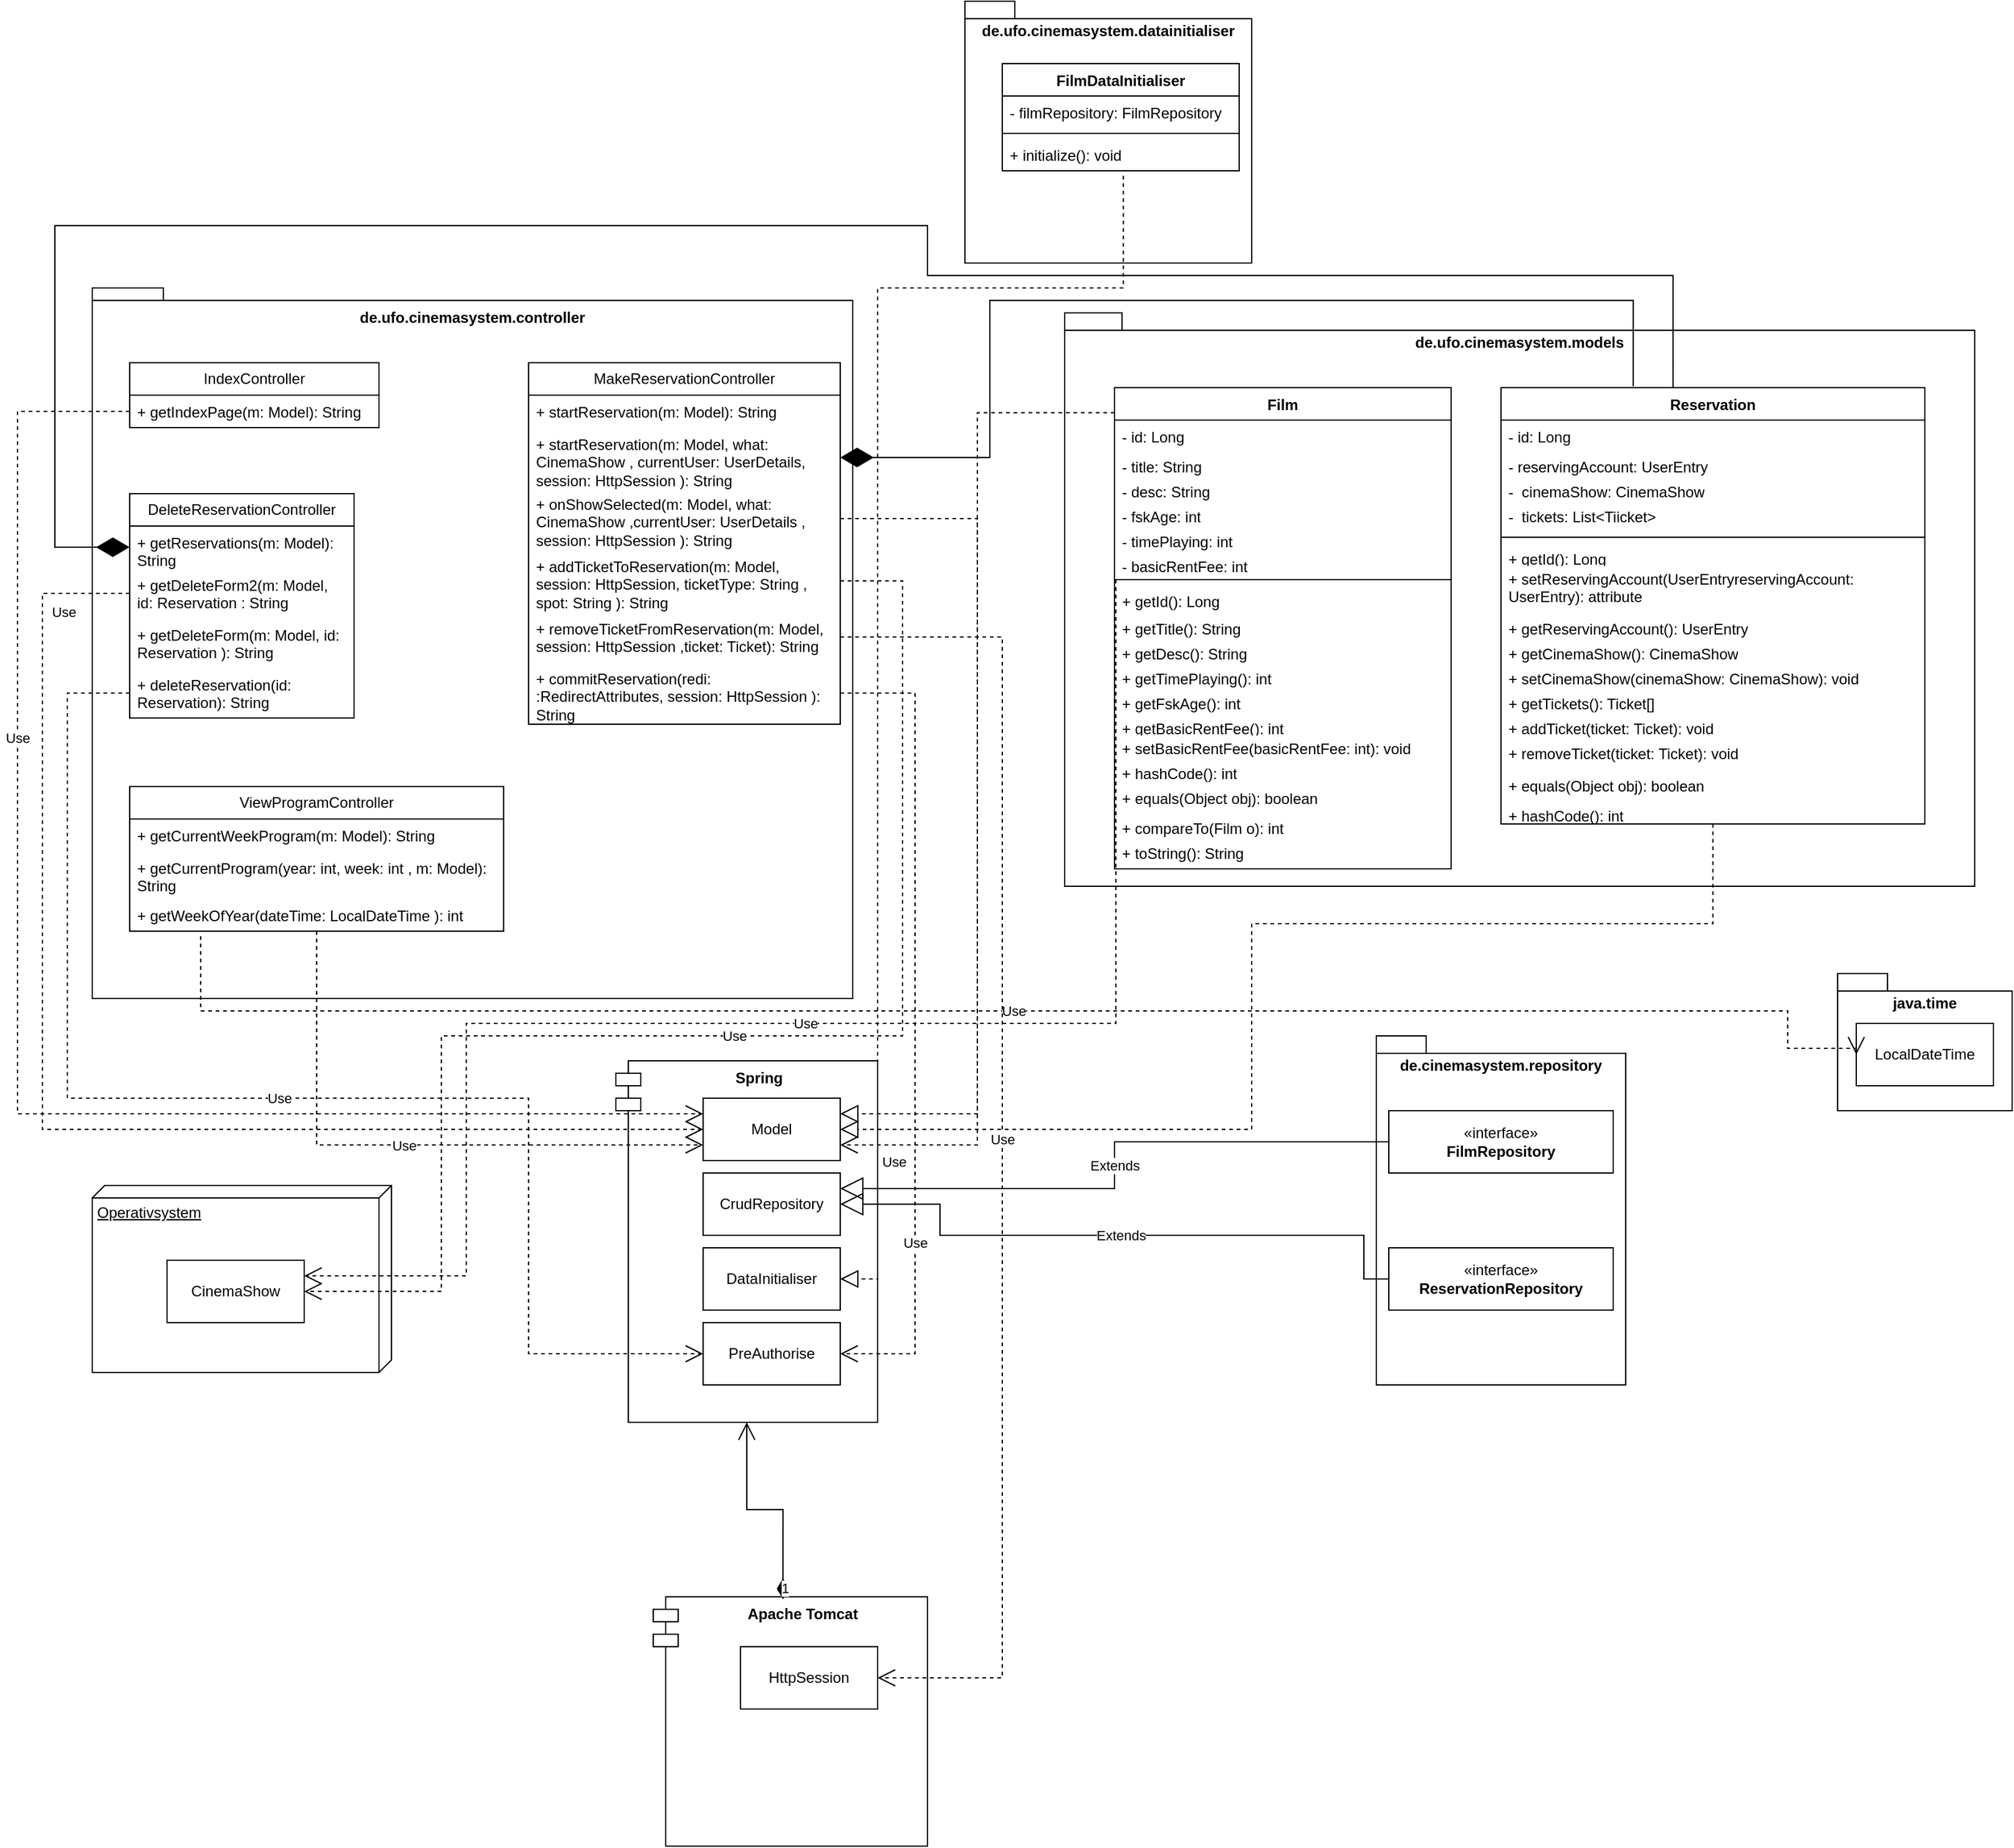 <mxfile version="24.4.0" type="device">
  <diagram name="Seite-1" id="IhkTXIfo_-wFS_k-5sz8">
    <mxGraphModel dx="1434" dy="754" grid="1" gridSize="10" guides="1" tooltips="1" connect="1" arrows="1" fold="1" page="1" pageScale="1" pageWidth="2336" pageHeight="1654" math="0" shadow="0">
      <root>
        <mxCell id="0" />
        <mxCell id="1" parent="0" />
        <mxCell id="A-yizS8SJ-F48T2tSaqv-97" value="Spring" style="shape=module;align=left;spacingLeft=20;align=center;verticalAlign=top;whiteSpace=wrap;html=1;fontStyle=1" vertex="1" parent="1">
          <mxGeometry x="510" y="870" width="210" height="290" as="geometry" />
        </mxCell>
        <mxCell id="A-yizS8SJ-F48T2tSaqv-1" value="de.ufo.cinemasystem.controller" style="shape=folder;fontStyle=1;spacingTop=10;tabWidth=50;tabHeight=10;tabPosition=left;html=1;whiteSpace=wrap;verticalAlign=top;" vertex="1" parent="1">
          <mxGeometry x="90" y="250" width="610" height="570" as="geometry" />
        </mxCell>
        <mxCell id="A-yizS8SJ-F48T2tSaqv-2" value="de.cinemasystem.repository" style="shape=folder;fontStyle=1;spacingTop=10;tabWidth=40;tabHeight=14;tabPosition=left;html=1;whiteSpace=wrap;labelPosition=center;verticalLabelPosition=middle;align=center;verticalAlign=top;" vertex="1" parent="1">
          <mxGeometry x="1120" y="850" width="200" height="280" as="geometry" />
        </mxCell>
        <mxCell id="A-yizS8SJ-F48T2tSaqv-4" value="de.ufo.cinemasystem.datainitialiser" style="shape=folder;fontStyle=1;spacingTop=10;tabWidth=40;tabHeight=14;tabPosition=left;html=1;whiteSpace=wrap;verticalAlign=top;" vertex="1" parent="1">
          <mxGeometry x="790" y="20" width="230" height="210" as="geometry" />
        </mxCell>
        <mxCell id="A-yizS8SJ-F48T2tSaqv-5" value="de.ufo.cinemasystem.models" style="shape=folder;fontStyle=1;spacingTop=10;tabWidth=40;tabHeight=14;tabPosition=left;html=1;whiteSpace=wrap;verticalAlign=top;" vertex="1" parent="1">
          <mxGeometry x="870" y="270" width="730" height="460" as="geometry" />
        </mxCell>
        <mxCell id="A-yizS8SJ-F48T2tSaqv-6" value="&lt;div&gt;«interface»&lt;b&gt;&lt;br&gt;&lt;/b&gt;&lt;/div&gt;&lt;div&gt;&lt;b&gt;FilmRepository&lt;/b&gt;&lt;/div&gt;" style="html=1;whiteSpace=wrap;" vertex="1" parent="1">
          <mxGeometry x="1130" y="910" width="180" height="50" as="geometry" />
        </mxCell>
        <mxCell id="A-yizS8SJ-F48T2tSaqv-7" value="«interface»&lt;br&gt;&lt;b&gt;ReservationRepository&lt;/b&gt;" style="html=1;whiteSpace=wrap;" vertex="1" parent="1">
          <mxGeometry x="1130" y="1020" width="180" height="50" as="geometry" />
        </mxCell>
        <mxCell id="A-yizS8SJ-F48T2tSaqv-8" value="Model" style="html=1;whiteSpace=wrap;" vertex="1" parent="1">
          <mxGeometry x="580" y="900" width="110" height="50" as="geometry" />
        </mxCell>
        <mxCell id="A-yizS8SJ-F48T2tSaqv-9" value="CrudRepository" style="html=1;whiteSpace=wrap;" vertex="1" parent="1">
          <mxGeometry x="580" y="960" width="110" height="50" as="geometry" />
        </mxCell>
        <mxCell id="A-yizS8SJ-F48T2tSaqv-10" value="DataInitialiser" style="html=1;whiteSpace=wrap;" vertex="1" parent="1">
          <mxGeometry x="580" y="1020" width="110" height="50" as="geometry" />
        </mxCell>
        <mxCell id="A-yizS8SJ-F48T2tSaqv-11" value="PreAuthorise" style="html=1;whiteSpace=wrap;" vertex="1" parent="1">
          <mxGeometry x="580" y="1080" width="110" height="50" as="geometry" />
        </mxCell>
        <mxCell id="A-yizS8SJ-F48T2tSaqv-12" value="Extends" style="endArrow=block;endSize=16;endFill=0;html=1;rounded=0;exitX=0;exitY=0.5;exitDx=0;exitDy=0;edgeStyle=orthogonalEdgeStyle;entryX=1;entryY=0.5;entryDx=0;entryDy=0;" edge="1" parent="1" source="A-yizS8SJ-F48T2tSaqv-7" target="A-yizS8SJ-F48T2tSaqv-9">
          <mxGeometry width="160" relative="1" as="geometry">
            <mxPoint x="1140" y="1010" as="sourcePoint" />
            <mxPoint x="780" y="983" as="targetPoint" />
            <Array as="points">
              <mxPoint x="1110" y="1045" />
              <mxPoint x="1110" y="1010" />
              <mxPoint x="770" y="1010" />
              <mxPoint x="770" y="985" />
            </Array>
          </mxGeometry>
        </mxCell>
        <mxCell id="A-yizS8SJ-F48T2tSaqv-13" value="Extends" style="endArrow=block;endSize=16;endFill=0;html=1;rounded=0;exitX=0;exitY=0.5;exitDx=0;exitDy=0;entryX=1;entryY=0.25;entryDx=0;entryDy=0;edgeStyle=orthogonalEdgeStyle;" edge="1" parent="1" source="A-yizS8SJ-F48T2tSaqv-6" target="A-yizS8SJ-F48T2tSaqv-9">
          <mxGeometry width="160" relative="1" as="geometry">
            <mxPoint x="860" y="810" as="sourcePoint" />
            <mxPoint x="1020" y="810" as="targetPoint" />
          </mxGeometry>
        </mxCell>
        <mxCell id="A-yizS8SJ-F48T2tSaqv-14" value="Film" style="swimlane;fontStyle=1;align=center;verticalAlign=top;childLayout=stackLayout;horizontal=1;startSize=26;horizontalStack=0;resizeParent=1;resizeParentMax=0;resizeLast=0;collapsible=1;marginBottom=0;whiteSpace=wrap;html=1;" vertex="1" parent="1">
          <mxGeometry x="910" y="330" width="270" height="386" as="geometry" />
        </mxCell>
        <mxCell id="A-yizS8SJ-F48T2tSaqv-15" value="- id: Long" style="text;strokeColor=none;fillColor=none;align=left;verticalAlign=top;spacingLeft=4;spacingRight=4;overflow=hidden;rotatable=0;points=[[0,0.5],[1,0.5]];portConstraint=eastwest;whiteSpace=wrap;html=1;" vertex="1" parent="A-yizS8SJ-F48T2tSaqv-14">
          <mxGeometry y="26" width="270" height="24" as="geometry" />
        </mxCell>
        <mxCell id="A-yizS8SJ-F48T2tSaqv-22" value="- title: String" style="text;strokeColor=none;fillColor=none;align=left;verticalAlign=top;spacingLeft=4;spacingRight=4;overflow=hidden;rotatable=0;points=[[0,0.5],[1,0.5]];portConstraint=eastwest;whiteSpace=wrap;html=1;" vertex="1" parent="A-yizS8SJ-F48T2tSaqv-14">
          <mxGeometry y="50" width="270" height="20" as="geometry" />
        </mxCell>
        <mxCell id="A-yizS8SJ-F48T2tSaqv-23" value="- desc: String" style="text;strokeColor=none;fillColor=none;align=left;verticalAlign=top;spacingLeft=4;spacingRight=4;overflow=hidden;rotatable=0;points=[[0,0.5],[1,0.5]];portConstraint=eastwest;whiteSpace=wrap;html=1;" vertex="1" parent="A-yizS8SJ-F48T2tSaqv-14">
          <mxGeometry y="70" width="270" height="20" as="geometry" />
        </mxCell>
        <mxCell id="A-yizS8SJ-F48T2tSaqv-24" value="- fskAge: int" style="text;strokeColor=none;fillColor=none;align=left;verticalAlign=top;spacingLeft=4;spacingRight=4;overflow=hidden;rotatable=0;points=[[0,0.5],[1,0.5]];portConstraint=eastwest;whiteSpace=wrap;html=1;" vertex="1" parent="A-yizS8SJ-F48T2tSaqv-14">
          <mxGeometry y="90" width="270" height="20" as="geometry" />
        </mxCell>
        <mxCell id="A-yizS8SJ-F48T2tSaqv-25" value="- timePlaying: int" style="text;strokeColor=none;fillColor=none;align=left;verticalAlign=top;spacingLeft=4;spacingRight=4;overflow=hidden;rotatable=0;points=[[0,0.5],[1,0.5]];portConstraint=eastwest;whiteSpace=wrap;html=1;" vertex="1" parent="A-yizS8SJ-F48T2tSaqv-14">
          <mxGeometry y="110" width="270" height="20" as="geometry" />
        </mxCell>
        <mxCell id="A-yizS8SJ-F48T2tSaqv-26" value="- basicRentFee: int" style="text;strokeColor=none;fillColor=none;align=left;verticalAlign=top;spacingLeft=4;spacingRight=4;overflow=hidden;rotatable=0;points=[[0,0.5],[1,0.5]];portConstraint=eastwest;whiteSpace=wrap;html=1;" vertex="1" parent="A-yizS8SJ-F48T2tSaqv-14">
          <mxGeometry y="130" width="270" height="20" as="geometry" />
        </mxCell>
        <mxCell id="A-yizS8SJ-F48T2tSaqv-16" value="" style="line;strokeWidth=1;fillColor=none;align=left;verticalAlign=middle;spacingTop=-1;spacingLeft=3;spacingRight=3;rotatable=0;labelPosition=right;points=[];portConstraint=eastwest;strokeColor=inherit;" vertex="1" parent="A-yizS8SJ-F48T2tSaqv-14">
          <mxGeometry y="150" width="270" height="8" as="geometry" />
        </mxCell>
        <mxCell id="A-yizS8SJ-F48T2tSaqv-17" value="+ getId(): Long" style="text;strokeColor=none;fillColor=none;align=left;verticalAlign=top;spacingLeft=4;spacingRight=4;overflow=hidden;rotatable=0;points=[[0,0.5],[1,0.5]];portConstraint=eastwest;whiteSpace=wrap;html=1;" vertex="1" parent="A-yizS8SJ-F48T2tSaqv-14">
          <mxGeometry y="158" width="270" height="22" as="geometry" />
        </mxCell>
        <mxCell id="A-yizS8SJ-F48T2tSaqv-27" value="+ getTitle(): String" style="text;strokeColor=none;fillColor=none;align=left;verticalAlign=top;spacingLeft=4;spacingRight=4;overflow=hidden;rotatable=0;points=[[0,0.5],[1,0.5]];portConstraint=eastwest;whiteSpace=wrap;html=1;" vertex="1" parent="A-yizS8SJ-F48T2tSaqv-14">
          <mxGeometry y="180" width="270" height="20" as="geometry" />
        </mxCell>
        <mxCell id="A-yizS8SJ-F48T2tSaqv-28" value="+ getDesc(): String" style="text;strokeColor=none;fillColor=none;align=left;verticalAlign=top;spacingLeft=4;spacingRight=4;overflow=hidden;rotatable=0;points=[[0,0.5],[1,0.5]];portConstraint=eastwest;whiteSpace=wrap;html=1;" vertex="1" parent="A-yizS8SJ-F48T2tSaqv-14">
          <mxGeometry y="200" width="270" height="20" as="geometry" />
        </mxCell>
        <mxCell id="A-yizS8SJ-F48T2tSaqv-29" value="+ getTimePlaying(): int" style="text;strokeColor=none;fillColor=none;align=left;verticalAlign=top;spacingLeft=4;spacingRight=4;overflow=hidden;rotatable=0;points=[[0,0.5],[1,0.5]];portConstraint=eastwest;whiteSpace=wrap;html=1;" vertex="1" parent="A-yizS8SJ-F48T2tSaqv-14">
          <mxGeometry y="220" width="270" height="20" as="geometry" />
        </mxCell>
        <mxCell id="A-yizS8SJ-F48T2tSaqv-30" value="+ getFskAge(): int" style="text;strokeColor=none;fillColor=none;align=left;verticalAlign=top;spacingLeft=4;spacingRight=4;overflow=hidden;rotatable=0;points=[[0,0.5],[1,0.5]];portConstraint=eastwest;whiteSpace=wrap;html=1;" vertex="1" parent="A-yizS8SJ-F48T2tSaqv-14">
          <mxGeometry y="240" width="270" height="20" as="geometry" />
        </mxCell>
        <mxCell id="A-yizS8SJ-F48T2tSaqv-31" value="+ getBasicRentFee(): int" style="text;strokeColor=none;fillColor=none;align=left;verticalAlign=top;spacingLeft=4;spacingRight=4;overflow=hidden;rotatable=0;points=[[0,0.5],[1,0.5]];portConstraint=eastwest;whiteSpace=wrap;html=1;" vertex="1" parent="A-yizS8SJ-F48T2tSaqv-14">
          <mxGeometry y="260" width="270" height="16" as="geometry" />
        </mxCell>
        <mxCell id="A-yizS8SJ-F48T2tSaqv-32" value="+ setBasicRentFee(basicRentFee: int): void" style="text;strokeColor=none;fillColor=none;align=left;verticalAlign=top;spacingLeft=4;spacingRight=4;overflow=hidden;rotatable=0;points=[[0,0.5],[1,0.5]];portConstraint=eastwest;whiteSpace=wrap;html=1;" vertex="1" parent="A-yizS8SJ-F48T2tSaqv-14">
          <mxGeometry y="276" width="270" height="20" as="geometry" />
        </mxCell>
        <mxCell id="A-yizS8SJ-F48T2tSaqv-33" value="+ hashCode(): int" style="text;strokeColor=none;fillColor=none;align=left;verticalAlign=top;spacingLeft=4;spacingRight=4;overflow=hidden;rotatable=0;points=[[0,0.5],[1,0.5]];portConstraint=eastwest;whiteSpace=wrap;html=1;" vertex="1" parent="A-yizS8SJ-F48T2tSaqv-14">
          <mxGeometry y="296" width="270" height="20" as="geometry" />
        </mxCell>
        <mxCell id="A-yizS8SJ-F48T2tSaqv-34" value="+ equals(Object obj): boolean" style="text;strokeColor=none;fillColor=none;align=left;verticalAlign=top;spacingLeft=4;spacingRight=4;overflow=hidden;rotatable=0;points=[[0,0.5],[1,0.5]];portConstraint=eastwest;whiteSpace=wrap;html=1;" vertex="1" parent="A-yizS8SJ-F48T2tSaqv-14">
          <mxGeometry y="316" width="270" height="24" as="geometry" />
        </mxCell>
        <mxCell id="A-yizS8SJ-F48T2tSaqv-35" value="+ compareTo(Film o): int" style="text;strokeColor=none;fillColor=none;align=left;verticalAlign=top;spacingLeft=4;spacingRight=4;overflow=hidden;rotatable=0;points=[[0,0.5],[1,0.5]];portConstraint=eastwest;whiteSpace=wrap;html=1;" vertex="1" parent="A-yizS8SJ-F48T2tSaqv-14">
          <mxGeometry y="340" width="270" height="20" as="geometry" />
        </mxCell>
        <mxCell id="A-yizS8SJ-F48T2tSaqv-36" value="+ toString(): String" style="text;strokeColor=none;fillColor=none;align=left;verticalAlign=top;spacingLeft=4;spacingRight=4;overflow=hidden;rotatable=0;points=[[0,0.5],[1,0.5]];portConstraint=eastwest;whiteSpace=wrap;html=1;" vertex="1" parent="A-yizS8SJ-F48T2tSaqv-14">
          <mxGeometry y="360" width="270" height="26" as="geometry" />
        </mxCell>
        <mxCell id="A-yizS8SJ-F48T2tSaqv-18" value="Reservation" style="swimlane;fontStyle=1;align=center;verticalAlign=top;childLayout=stackLayout;horizontal=1;startSize=26;horizontalStack=0;resizeParent=1;resizeParentMax=0;resizeLast=0;collapsible=1;marginBottom=0;whiteSpace=wrap;html=1;" vertex="1" parent="1">
          <mxGeometry x="1220" y="330" width="340" height="350" as="geometry" />
        </mxCell>
        <mxCell id="A-yizS8SJ-F48T2tSaqv-19" value="- id: Long" style="text;strokeColor=none;fillColor=none;align=left;verticalAlign=top;spacingLeft=4;spacingRight=4;overflow=hidden;rotatable=0;points=[[0,0.5],[1,0.5]];portConstraint=eastwest;whiteSpace=wrap;html=1;" vertex="1" parent="A-yizS8SJ-F48T2tSaqv-18">
          <mxGeometry y="26" width="340" height="24" as="geometry" />
        </mxCell>
        <mxCell id="A-yizS8SJ-F48T2tSaqv-39" value="- reservingAccount: UserEntry" style="text;strokeColor=none;fillColor=none;align=left;verticalAlign=top;spacingLeft=4;spacingRight=4;overflow=hidden;rotatable=0;points=[[0,0.5],[1,0.5]];portConstraint=eastwest;whiteSpace=wrap;html=1;" vertex="1" parent="A-yizS8SJ-F48T2tSaqv-18">
          <mxGeometry y="50" width="340" height="20" as="geometry" />
        </mxCell>
        <mxCell id="A-yizS8SJ-F48T2tSaqv-40" value="-&amp;nbsp; cinemaShow: CinemaShow" style="text;strokeColor=none;fillColor=none;align=left;verticalAlign=top;spacingLeft=4;spacingRight=4;overflow=hidden;rotatable=0;points=[[0,0.5],[1,0.5]];portConstraint=eastwest;whiteSpace=wrap;html=1;" vertex="1" parent="A-yizS8SJ-F48T2tSaqv-18">
          <mxGeometry y="70" width="340" height="20" as="geometry" />
        </mxCell>
        <mxCell id="A-yizS8SJ-F48T2tSaqv-41" value="-&amp;nbsp; tickets: List&amp;lt;Tiicket&amp;gt;" style="text;strokeColor=none;fillColor=none;align=left;verticalAlign=top;spacingLeft=4;spacingRight=4;overflow=hidden;rotatable=0;points=[[0,0.5],[1,0.5]];portConstraint=eastwest;whiteSpace=wrap;html=1;" vertex="1" parent="A-yizS8SJ-F48T2tSaqv-18">
          <mxGeometry y="90" width="340" height="26" as="geometry" />
        </mxCell>
        <mxCell id="A-yizS8SJ-F48T2tSaqv-20" value="" style="line;strokeWidth=1;fillColor=none;align=left;verticalAlign=middle;spacingTop=-1;spacingLeft=3;spacingRight=3;rotatable=0;labelPosition=right;points=[];portConstraint=eastwest;strokeColor=inherit;" vertex="1" parent="A-yizS8SJ-F48T2tSaqv-18">
          <mxGeometry y="116" width="340" height="8" as="geometry" />
        </mxCell>
        <mxCell id="A-yizS8SJ-F48T2tSaqv-21" value="+ getId(): Long" style="text;strokeColor=none;fillColor=none;align=left;verticalAlign=top;spacingLeft=4;spacingRight=4;overflow=hidden;rotatable=0;points=[[0,0.5],[1,0.5]];portConstraint=eastwest;whiteSpace=wrap;html=1;" vertex="1" parent="A-yizS8SJ-F48T2tSaqv-18">
          <mxGeometry y="124" width="340" height="16" as="geometry" />
        </mxCell>
        <mxCell id="A-yizS8SJ-F48T2tSaqv-43" value="+ setReservingAccount(UserEntryreservingAccount: UserEntry): attribute" style="text;strokeColor=none;fillColor=none;align=left;verticalAlign=top;spacingLeft=4;spacingRight=4;overflow=hidden;rotatable=0;points=[[0,0.5],[1,0.5]];portConstraint=eastwest;whiteSpace=wrap;html=1;" vertex="1" parent="A-yizS8SJ-F48T2tSaqv-18">
          <mxGeometry y="140" width="340" height="40" as="geometry" />
        </mxCell>
        <mxCell id="A-yizS8SJ-F48T2tSaqv-42" value="+ getReservingAccount(): UserEntry" style="text;strokeColor=none;fillColor=none;align=left;verticalAlign=top;spacingLeft=4;spacingRight=4;overflow=hidden;rotatable=0;points=[[0,0.5],[1,0.5]];portConstraint=eastwest;whiteSpace=wrap;html=1;" vertex="1" parent="A-yizS8SJ-F48T2tSaqv-18">
          <mxGeometry y="180" width="340" height="20" as="geometry" />
        </mxCell>
        <mxCell id="A-yizS8SJ-F48T2tSaqv-44" value="+ getCinemaShow(): CinemaShow" style="text;strokeColor=none;fillColor=none;align=left;verticalAlign=top;spacingLeft=4;spacingRight=4;overflow=hidden;rotatable=0;points=[[0,0.5],[1,0.5]];portConstraint=eastwest;whiteSpace=wrap;html=1;" vertex="1" parent="A-yizS8SJ-F48T2tSaqv-18">
          <mxGeometry y="200" width="340" height="20" as="geometry" />
        </mxCell>
        <mxCell id="A-yizS8SJ-F48T2tSaqv-45" value="+ setCinemaShow(cinemaShow: CinemaShow): void" style="text;strokeColor=none;fillColor=none;align=left;verticalAlign=top;spacingLeft=4;spacingRight=4;overflow=hidden;rotatable=0;points=[[0,0.5],[1,0.5]];portConstraint=eastwest;whiteSpace=wrap;html=1;" vertex="1" parent="A-yizS8SJ-F48T2tSaqv-18">
          <mxGeometry y="220" width="340" height="20" as="geometry" />
        </mxCell>
        <mxCell id="A-yizS8SJ-F48T2tSaqv-46" value="+ getTickets(): Ticket[]" style="text;strokeColor=none;fillColor=none;align=left;verticalAlign=top;spacingLeft=4;spacingRight=4;overflow=hidden;rotatable=0;points=[[0,0.5],[1,0.5]];portConstraint=eastwest;whiteSpace=wrap;html=1;" vertex="1" parent="A-yizS8SJ-F48T2tSaqv-18">
          <mxGeometry y="240" width="340" height="20" as="geometry" />
        </mxCell>
        <mxCell id="A-yizS8SJ-F48T2tSaqv-47" value="+ addTicket(ticket: Ticket): void" style="text;strokeColor=none;fillColor=none;align=left;verticalAlign=top;spacingLeft=4;spacingRight=4;overflow=hidden;rotatable=0;points=[[0,0.5],[1,0.5]];portConstraint=eastwest;whiteSpace=wrap;html=1;" vertex="1" parent="A-yizS8SJ-F48T2tSaqv-18">
          <mxGeometry y="260" width="340" height="20" as="geometry" />
        </mxCell>
        <mxCell id="A-yizS8SJ-F48T2tSaqv-48" value="+ removeTicket(ticket: Ticket): void" style="text;strokeColor=none;fillColor=none;align=left;verticalAlign=top;spacingLeft=4;spacingRight=4;overflow=hidden;rotatable=0;points=[[0,0.5],[1,0.5]];portConstraint=eastwest;whiteSpace=wrap;html=1;" vertex="1" parent="A-yizS8SJ-F48T2tSaqv-18">
          <mxGeometry y="280" width="340" height="26" as="geometry" />
        </mxCell>
        <mxCell id="A-yizS8SJ-F48T2tSaqv-50" value="+ equals(Object obj): boolean" style="text;strokeColor=none;fillColor=none;align=left;verticalAlign=top;spacingLeft=4;spacingRight=4;overflow=hidden;rotatable=0;points=[[0,0.5],[1,0.5]];portConstraint=eastwest;whiteSpace=wrap;html=1;" vertex="1" parent="A-yizS8SJ-F48T2tSaqv-18">
          <mxGeometry y="306" width="340" height="24" as="geometry" />
        </mxCell>
        <mxCell id="A-yizS8SJ-F48T2tSaqv-49" value="+ hashCode(): int" style="text;strokeColor=none;fillColor=none;align=left;verticalAlign=top;spacingLeft=4;spacingRight=4;overflow=hidden;rotatable=0;points=[[0,0.5],[1,0.5]];portConstraint=eastwest;whiteSpace=wrap;html=1;" vertex="1" parent="A-yizS8SJ-F48T2tSaqv-18">
          <mxGeometry y="330" width="340" height="20" as="geometry" />
        </mxCell>
        <mxCell id="A-yizS8SJ-F48T2tSaqv-38" value="" style="endArrow=block;dashed=1;endFill=0;endSize=12;html=1;rounded=0;exitX=0;exitY=0.052;exitDx=0;exitDy=0;exitPerimeter=0;entryX=1;entryY=0.25;entryDx=0;entryDy=0;edgeStyle=orthogonalEdgeStyle;" edge="1" parent="1" source="A-yizS8SJ-F48T2tSaqv-14" target="A-yizS8SJ-F48T2tSaqv-8">
          <mxGeometry width="160" relative="1" as="geometry">
            <mxPoint x="780" y="610" as="sourcePoint" />
            <mxPoint x="940" y="610" as="targetPoint" />
          </mxGeometry>
        </mxCell>
        <mxCell id="A-yizS8SJ-F48T2tSaqv-52" value="" style="endArrow=block;dashed=1;endFill=0;endSize=12;html=1;rounded=0;exitX=0.5;exitY=1;exitDx=0;exitDy=0;entryX=1;entryY=0.5;entryDx=0;entryDy=0;edgeStyle=orthogonalEdgeStyle;" edge="1" parent="1" source="A-yizS8SJ-F48T2tSaqv-18" target="A-yizS8SJ-F48T2tSaqv-8">
          <mxGeometry width="160" relative="1" as="geometry">
            <mxPoint x="1490" y="790" as="sourcePoint" />
            <mxPoint x="1650" y="790" as="targetPoint" />
            <Array as="points">
              <mxPoint x="1390" y="760" />
              <mxPoint x="1020" y="760" />
              <mxPoint x="1020" y="925" />
            </Array>
          </mxGeometry>
        </mxCell>
        <mxCell id="A-yizS8SJ-F48T2tSaqv-53" value="FilmDataInitialiser" style="swimlane;fontStyle=1;align=center;verticalAlign=top;childLayout=stackLayout;horizontal=1;startSize=26;horizontalStack=0;resizeParent=1;resizeParentMax=0;resizeLast=0;collapsible=1;marginBottom=0;whiteSpace=wrap;html=1;" vertex="1" parent="1">
          <mxGeometry x="820" y="70" width="190" height="86" as="geometry" />
        </mxCell>
        <mxCell id="A-yizS8SJ-F48T2tSaqv-54" value="- filmRepository: FilmRepository" style="text;strokeColor=none;fillColor=none;align=left;verticalAlign=top;spacingLeft=4;spacingRight=4;overflow=hidden;rotatable=0;points=[[0,0.5],[1,0.5]];portConstraint=eastwest;whiteSpace=wrap;html=1;" vertex="1" parent="A-yizS8SJ-F48T2tSaqv-53">
          <mxGeometry y="26" width="190" height="26" as="geometry" />
        </mxCell>
        <mxCell id="A-yizS8SJ-F48T2tSaqv-55" value="" style="line;strokeWidth=1;fillColor=none;align=left;verticalAlign=middle;spacingTop=-1;spacingLeft=3;spacingRight=3;rotatable=0;labelPosition=right;points=[];portConstraint=eastwest;strokeColor=inherit;" vertex="1" parent="A-yizS8SJ-F48T2tSaqv-53">
          <mxGeometry y="52" width="190" height="8" as="geometry" />
        </mxCell>
        <mxCell id="A-yizS8SJ-F48T2tSaqv-56" value="+ initialize(): void" style="text;strokeColor=none;fillColor=none;align=left;verticalAlign=top;spacingLeft=4;spacingRight=4;overflow=hidden;rotatable=0;points=[[0,0.5],[1,0.5]];portConstraint=eastwest;whiteSpace=wrap;html=1;" vertex="1" parent="A-yizS8SJ-F48T2tSaqv-53">
          <mxGeometry y="60" width="190" height="26" as="geometry" />
        </mxCell>
        <mxCell id="A-yizS8SJ-F48T2tSaqv-57" value="" style="endArrow=block;dashed=1;endFill=0;endSize=12;html=1;rounded=0;exitX=0.511;exitY=1.154;exitDx=0;exitDy=0;exitPerimeter=0;entryX=1;entryY=0.5;entryDx=0;entryDy=0;edgeStyle=orthogonalEdgeStyle;" edge="1" parent="1" source="A-yizS8SJ-F48T2tSaqv-56" target="A-yizS8SJ-F48T2tSaqv-10">
          <mxGeometry width="160" relative="1" as="geometry">
            <mxPoint x="590" y="170" as="sourcePoint" />
            <mxPoint x="750" y="170" as="targetPoint" />
            <Array as="points">
              <mxPoint x="917" y="250" />
              <mxPoint x="720" y="250" />
              <mxPoint x="720" y="1045" />
            </Array>
          </mxGeometry>
        </mxCell>
        <mxCell id="A-yizS8SJ-F48T2tSaqv-58" value="IndexController" style="swimlane;fontStyle=0;childLayout=stackLayout;horizontal=1;startSize=26;fillColor=none;horizontalStack=0;resizeParent=1;resizeParentMax=0;resizeLast=0;collapsible=1;marginBottom=0;whiteSpace=wrap;html=1;" vertex="1" parent="1">
          <mxGeometry x="120" y="310" width="200" height="52" as="geometry" />
        </mxCell>
        <mxCell id="A-yizS8SJ-F48T2tSaqv-59" value="+ getIndexPage(m: Model): String" style="text;strokeColor=none;fillColor=none;align=left;verticalAlign=top;spacingLeft=4;spacingRight=4;overflow=hidden;rotatable=0;points=[[0,0.5],[1,0.5]];portConstraint=eastwest;whiteSpace=wrap;html=1;" vertex="1" parent="A-yizS8SJ-F48T2tSaqv-58">
          <mxGeometry y="26" width="200" height="26" as="geometry" />
        </mxCell>
        <mxCell id="A-yizS8SJ-F48T2tSaqv-62" value="Use" style="endArrow=open;endSize=12;dashed=1;html=1;rounded=0;exitX=0;exitY=0.5;exitDx=0;exitDy=0;entryX=0;entryY=0.25;entryDx=0;entryDy=0;edgeStyle=orthogonalEdgeStyle;" edge="1" parent="1" source="A-yizS8SJ-F48T2tSaqv-59" target="A-yizS8SJ-F48T2tSaqv-8">
          <mxGeometry x="-0.416" width="160" relative="1" as="geometry">
            <mxPoint x="150" y="510" as="sourcePoint" />
            <mxPoint x="310" y="510" as="targetPoint" />
            <Array as="points">
              <mxPoint x="30" y="349" />
              <mxPoint x="30" y="913" />
            </Array>
            <mxPoint as="offset" />
          </mxGeometry>
        </mxCell>
        <mxCell id="A-yizS8SJ-F48T2tSaqv-63" value="MakeReservationController" style="swimlane;fontStyle=0;childLayout=stackLayout;horizontal=1;startSize=26;fillColor=none;horizontalStack=0;resizeParent=1;resizeParentMax=0;resizeLast=0;collapsible=1;marginBottom=0;whiteSpace=wrap;html=1;" vertex="1" parent="1">
          <mxGeometry x="440" y="310" width="250" height="290" as="geometry" />
        </mxCell>
        <mxCell id="A-yizS8SJ-F48T2tSaqv-64" value="+ startReservation(m: Model): String " style="text;strokeColor=none;fillColor=none;align=left;verticalAlign=top;spacingLeft=4;spacingRight=4;overflow=hidden;rotatable=0;points=[[0,0.5],[1,0.5]];portConstraint=eastwest;whiteSpace=wrap;html=1;" vertex="1" parent="A-yizS8SJ-F48T2tSaqv-63">
          <mxGeometry y="26" width="250" height="26" as="geometry" />
        </mxCell>
        <mxCell id="A-yizS8SJ-F48T2tSaqv-65" value="+ startReservation(m: Model, what: CinemaShow , currentUser: UserDetails, session: HttpSession ): String " style="text;strokeColor=none;fillColor=none;align=left;verticalAlign=top;spacingLeft=4;spacingRight=4;overflow=hidden;rotatable=0;points=[[0,0.5],[1,0.5]];portConstraint=eastwest;whiteSpace=wrap;html=1;" vertex="1" parent="A-yizS8SJ-F48T2tSaqv-63">
          <mxGeometry y="52" width="250" height="48" as="geometry" />
        </mxCell>
        <mxCell id="A-yizS8SJ-F48T2tSaqv-66" value="+ onShowSelected(m: Model, what: CinemaShow ,currentUser: UserDetails , session: HttpSession ): String " style="text;strokeColor=none;fillColor=none;align=left;verticalAlign=top;spacingLeft=4;spacingRight=4;overflow=hidden;rotatable=0;points=[[0,0.5],[1,0.5]];portConstraint=eastwest;whiteSpace=wrap;html=1;" vertex="1" parent="A-yizS8SJ-F48T2tSaqv-63">
          <mxGeometry y="100" width="250" height="50" as="geometry" />
        </mxCell>
        <mxCell id="A-yizS8SJ-F48T2tSaqv-67" value="+ addTicketToReservation(m: Model,&amp;nbsp; session: HttpSession, ticketType: String , spot: String ): String" style="text;strokeColor=none;fillColor=none;align=left;verticalAlign=top;spacingLeft=4;spacingRight=4;overflow=hidden;rotatable=0;points=[[0,0.5],[1,0.5]];portConstraint=eastwest;whiteSpace=wrap;html=1;" vertex="1" parent="A-yizS8SJ-F48T2tSaqv-63">
          <mxGeometry y="150" width="250" height="50" as="geometry" />
        </mxCell>
        <mxCell id="A-yizS8SJ-F48T2tSaqv-68" value="+ removeTicketFromReservation(m: Model, session: HttpSession ,ticket: Ticket): String" style="text;strokeColor=none;fillColor=none;align=left;verticalAlign=top;spacingLeft=4;spacingRight=4;overflow=hidden;rotatable=0;points=[[0,0.5],[1,0.5]];portConstraint=eastwest;whiteSpace=wrap;html=1;" vertex="1" parent="A-yizS8SJ-F48T2tSaqv-63">
          <mxGeometry y="200" width="250" height="40" as="geometry" />
        </mxCell>
        <mxCell id="A-yizS8SJ-F48T2tSaqv-69" value="+ commitReservation(redi: :RedirectAttributes, session: HttpSession ): String " style="text;strokeColor=none;fillColor=none;align=left;verticalAlign=top;spacingLeft=4;spacingRight=4;overflow=hidden;rotatable=0;points=[[0,0.5],[1,0.5]];portConstraint=eastwest;whiteSpace=wrap;html=1;" vertex="1" parent="A-yizS8SJ-F48T2tSaqv-63">
          <mxGeometry y="240" width="250" height="50" as="geometry" />
        </mxCell>
        <mxCell id="A-yizS8SJ-F48T2tSaqv-70" value="DeleteReservationController" style="swimlane;fontStyle=0;childLayout=stackLayout;horizontal=1;startSize=26;fillColor=none;horizontalStack=0;resizeParent=1;resizeParentMax=0;resizeLast=0;collapsible=1;marginBottom=0;whiteSpace=wrap;html=1;" vertex="1" parent="1">
          <mxGeometry x="120" y="415" width="180" height="180" as="geometry" />
        </mxCell>
        <mxCell id="A-yizS8SJ-F48T2tSaqv-71" value="+ getReservations(m: Model): String" style="text;strokeColor=none;fillColor=none;align=left;verticalAlign=top;spacingLeft=4;spacingRight=4;overflow=hidden;rotatable=0;points=[[0,0.5],[1,0.5]];portConstraint=eastwest;whiteSpace=wrap;html=1;" vertex="1" parent="A-yizS8SJ-F48T2tSaqv-70">
          <mxGeometry y="26" width="180" height="34" as="geometry" />
        </mxCell>
        <mxCell id="A-yizS8SJ-F48T2tSaqv-72" value="+ getDeleteForm2(m: Model,&amp;nbsp; id: Reservation : String " style="text;strokeColor=none;fillColor=none;align=left;verticalAlign=top;spacingLeft=4;spacingRight=4;overflow=hidden;rotatable=0;points=[[0,0.5],[1,0.5]];portConstraint=eastwest;whiteSpace=wrap;html=1;" vertex="1" parent="A-yizS8SJ-F48T2tSaqv-70">
          <mxGeometry y="60" width="180" height="40" as="geometry" />
        </mxCell>
        <mxCell id="A-yizS8SJ-F48T2tSaqv-73" value="+ getDeleteForm(m: Model, id: Reservation ): String " style="text;strokeColor=none;fillColor=none;align=left;verticalAlign=top;spacingLeft=4;spacingRight=4;overflow=hidden;rotatable=0;points=[[0,0.5],[1,0.5]];portConstraint=eastwest;whiteSpace=wrap;html=1;" vertex="1" parent="A-yizS8SJ-F48T2tSaqv-70">
          <mxGeometry y="100" width="180" height="40" as="geometry" />
        </mxCell>
        <mxCell id="A-yizS8SJ-F48T2tSaqv-75" value="+ deleteReservation(id: Reservation): String " style="text;strokeColor=none;fillColor=none;align=left;verticalAlign=top;spacingLeft=4;spacingRight=4;overflow=hidden;rotatable=0;points=[[0,0.5],[1,0.5]];portConstraint=eastwest;whiteSpace=wrap;html=1;" vertex="1" parent="A-yizS8SJ-F48T2tSaqv-70">
          <mxGeometry y="140" width="180" height="40" as="geometry" />
        </mxCell>
        <mxCell id="A-yizS8SJ-F48T2tSaqv-74" value="Use" style="endArrow=open;endSize=12;dashed=1;html=1;rounded=0;exitX=1;exitY=0.5;exitDx=0;exitDy=0;entryX=1;entryY=0.75;entryDx=0;entryDy=0;edgeStyle=orthogonalEdgeStyle;" edge="1" parent="1" source="A-yizS8SJ-F48T2tSaqv-66" target="A-yizS8SJ-F48T2tSaqv-8">
          <mxGeometry x="0.881" y="13" width="160" relative="1" as="geometry">
            <mxPoint x="780" y="460" as="sourcePoint" />
            <mxPoint x="940" y="460" as="targetPoint" />
            <Array as="points">
              <mxPoint x="800" y="435" />
              <mxPoint x="800" y="938" />
            </Array>
            <mxPoint as="offset" />
          </mxGeometry>
        </mxCell>
        <mxCell id="A-yizS8SJ-F48T2tSaqv-76" value="ViewProgramController" style="swimlane;fontStyle=0;childLayout=stackLayout;horizontal=1;startSize=26;fillColor=none;horizontalStack=0;resizeParent=1;resizeParentMax=0;resizeLast=0;collapsible=1;marginBottom=0;whiteSpace=wrap;html=1;" vertex="1" parent="1">
          <mxGeometry x="120" y="650" width="300" height="116" as="geometry" />
        </mxCell>
        <mxCell id="A-yizS8SJ-F48T2tSaqv-77" value="+ getCurrentWeekProgram(m: Model): String " style="text;strokeColor=none;fillColor=none;align=left;verticalAlign=top;spacingLeft=4;spacingRight=4;overflow=hidden;rotatable=0;points=[[0,0.5],[1,0.5]];portConstraint=eastwest;whiteSpace=wrap;html=1;" vertex="1" parent="A-yizS8SJ-F48T2tSaqv-76">
          <mxGeometry y="26" width="300" height="26" as="geometry" />
        </mxCell>
        <mxCell id="A-yizS8SJ-F48T2tSaqv-78" value="+ getCurrentProgram(year: int, week: int , m: Model): String " style="text;strokeColor=none;fillColor=none;align=left;verticalAlign=top;spacingLeft=4;spacingRight=4;overflow=hidden;rotatable=0;points=[[0,0.5],[1,0.5]];portConstraint=eastwest;whiteSpace=wrap;html=1;" vertex="1" parent="A-yizS8SJ-F48T2tSaqv-76">
          <mxGeometry y="52" width="300" height="38" as="geometry" />
        </mxCell>
        <mxCell id="A-yizS8SJ-F48T2tSaqv-79" value="+ getWeekOfYear(dateTime: LocalDateTime ): int" style="text;strokeColor=none;fillColor=none;align=left;verticalAlign=top;spacingLeft=4;spacingRight=4;overflow=hidden;rotatable=0;points=[[0,0.5],[1,0.5]];portConstraint=eastwest;whiteSpace=wrap;html=1;" vertex="1" parent="A-yizS8SJ-F48T2tSaqv-76">
          <mxGeometry y="90" width="300" height="26" as="geometry" />
        </mxCell>
        <mxCell id="A-yizS8SJ-F48T2tSaqv-80" value="Use" style="endArrow=open;endSize=12;dashed=1;html=1;rounded=0;exitX=0;exitY=0.5;exitDx=0;exitDy=0;entryX=0;entryY=0.5;entryDx=0;entryDy=0;edgeStyle=orthogonalEdgeStyle;" edge="1" parent="1" source="A-yizS8SJ-F48T2tSaqv-72" target="A-yizS8SJ-F48T2tSaqv-8">
          <mxGeometry x="-0.896" y="15" width="160" relative="1" as="geometry">
            <mxPoint x="120" y="870" as="sourcePoint" />
            <mxPoint x="280" y="870" as="targetPoint" />
            <Array as="points">
              <mxPoint x="50" y="495" />
              <mxPoint x="50" y="925" />
            </Array>
            <mxPoint as="offset" />
          </mxGeometry>
        </mxCell>
        <mxCell id="A-yizS8SJ-F48T2tSaqv-81" value="Use" style="endArrow=open;endSize=12;dashed=1;html=1;rounded=0;entryX=0;entryY=0.75;entryDx=0;entryDy=0;edgeStyle=orthogonalEdgeStyle;" edge="1" parent="1" source="A-yizS8SJ-F48T2tSaqv-79" target="A-yizS8SJ-F48T2tSaqv-8">
          <mxGeometry width="160" relative="1" as="geometry">
            <mxPoint x="120" y="960" as="sourcePoint" />
            <mxPoint x="280" y="960" as="targetPoint" />
            <Array as="points">
              <mxPoint x="270" y="938" />
            </Array>
          </mxGeometry>
        </mxCell>
        <mxCell id="A-yizS8SJ-F48T2tSaqv-82" value="java.time" style="shape=folder;fontStyle=1;spacingTop=10;tabWidth=40;tabHeight=14;tabPosition=left;html=1;whiteSpace=wrap;verticalAlign=top;" vertex="1" parent="1">
          <mxGeometry x="1490" y="800" width="140" height="110" as="geometry" />
        </mxCell>
        <mxCell id="A-yizS8SJ-F48T2tSaqv-83" value="LocalDateTime" style="html=1;whiteSpace=wrap;" vertex="1" parent="1">
          <mxGeometry x="1505" y="840" width="110" height="50" as="geometry" />
        </mxCell>
        <mxCell id="A-yizS8SJ-F48T2tSaqv-84" value="Use" style="endArrow=open;endSize=12;dashed=1;html=1;rounded=0;exitX=0.19;exitY=1.154;exitDx=0;exitDy=0;exitPerimeter=0;edgeStyle=orthogonalEdgeStyle;entryX=0;entryY=0.5;entryDx=0;entryDy=0;" edge="1" parent="1" source="A-yizS8SJ-F48T2tSaqv-79" target="A-yizS8SJ-F48T2tSaqv-83">
          <mxGeometry width="160" relative="1" as="geometry">
            <mxPoint x="100" y="1040" as="sourcePoint" />
            <mxPoint x="260" y="1040" as="targetPoint" />
            <Array as="points">
              <mxPoint x="177" y="830" />
              <mxPoint x="1450" y="830" />
              <mxPoint x="1450" y="860" />
              <mxPoint x="1505" y="860" />
            </Array>
          </mxGeometry>
        </mxCell>
        <mxCell id="A-yizS8SJ-F48T2tSaqv-85" value="Use" style="endArrow=open;endSize=12;dashed=1;html=1;rounded=0;exitX=0;exitY=0.5;exitDx=0;exitDy=0;entryX=0;entryY=0.5;entryDx=0;entryDy=0;edgeStyle=orthogonalEdgeStyle;" edge="1" parent="1" source="A-yizS8SJ-F48T2tSaqv-75" target="A-yizS8SJ-F48T2tSaqv-11">
          <mxGeometry width="160" relative="1" as="geometry">
            <mxPoint x="60" y="1040" as="sourcePoint" />
            <mxPoint x="220" y="1040" as="targetPoint" />
            <Array as="points">
              <mxPoint x="70" y="575" />
              <mxPoint x="70" y="900" />
              <mxPoint x="440" y="900" />
              <mxPoint x="440" y="1105" />
            </Array>
          </mxGeometry>
        </mxCell>
        <mxCell id="A-yizS8SJ-F48T2tSaqv-86" value="Use" style="endArrow=open;endSize=12;dashed=1;html=1;rounded=0;exitX=1;exitY=0.5;exitDx=0;exitDy=0;entryX=1;entryY=0.5;entryDx=0;entryDy=0;edgeStyle=orthogonalEdgeStyle;" edge="1" parent="1" source="A-yizS8SJ-F48T2tSaqv-69" target="A-yizS8SJ-F48T2tSaqv-11">
          <mxGeometry x="0.542" width="160" relative="1" as="geometry">
            <mxPoint x="180" y="1010" as="sourcePoint" />
            <mxPoint x="340" y="1010" as="targetPoint" />
            <Array as="points">
              <mxPoint x="750" y="575" />
              <mxPoint x="750" y="1105" />
            </Array>
            <mxPoint as="offset" />
          </mxGeometry>
        </mxCell>
        <mxCell id="A-yizS8SJ-F48T2tSaqv-87" value="" style="endArrow=diamondThin;endFill=1;endSize=24;html=1;rounded=0;entryX=1;entryY=0.5;entryDx=0;entryDy=0;exitX=0.312;exitY=-0.003;exitDx=0;exitDy=0;exitPerimeter=0;edgeStyle=orthogonalEdgeStyle;" edge="1" parent="1" source="A-yizS8SJ-F48T2tSaqv-18" target="A-yizS8SJ-F48T2tSaqv-65">
          <mxGeometry width="160" relative="1" as="geometry">
            <mxPoint x="580" y="170" as="sourcePoint" />
            <mxPoint x="740" y="170" as="targetPoint" />
            <Array as="points">
              <mxPoint x="1326" y="260" />
              <mxPoint x="810" y="260" />
              <mxPoint x="810" y="386" />
            </Array>
          </mxGeometry>
        </mxCell>
        <mxCell id="A-yizS8SJ-F48T2tSaqv-88" value="" style="endArrow=diamondThin;endFill=1;endSize=24;html=1;rounded=0;exitX=0.406;exitY=0;exitDx=0;exitDy=0;exitPerimeter=0;entryX=0;entryY=0.5;entryDx=0;entryDy=0;edgeStyle=orthogonalEdgeStyle;" edge="1" parent="1" source="A-yizS8SJ-F48T2tSaqv-18" target="A-yizS8SJ-F48T2tSaqv-71">
          <mxGeometry width="160" relative="1" as="geometry">
            <mxPoint x="240" y="140" as="sourcePoint" />
            <mxPoint x="400" y="140" as="targetPoint" />
            <Array as="points">
              <mxPoint x="1358" y="240" />
              <mxPoint x="760" y="240" />
              <mxPoint x="760" y="200" />
              <mxPoint x="60" y="200" />
              <mxPoint x="60" y="458" />
            </Array>
          </mxGeometry>
        </mxCell>
        <mxCell id="A-yizS8SJ-F48T2tSaqv-90" value="Operativsystem" style="verticalAlign=top;align=left;spacingTop=8;spacingLeft=2;spacingRight=12;shape=cube;size=10;direction=south;fontStyle=4;html=1;whiteSpace=wrap;" vertex="1" parent="1">
          <mxGeometry x="90" y="970" width="240" height="150" as="geometry" />
        </mxCell>
        <mxCell id="A-yizS8SJ-F48T2tSaqv-91" value="CinemaShow" style="html=1;whiteSpace=wrap;" vertex="1" parent="1">
          <mxGeometry x="150" y="1030" width="110" height="50" as="geometry" />
        </mxCell>
        <mxCell id="A-yizS8SJ-F48T2tSaqv-92" value="Use" style="endArrow=open;endSize=12;dashed=1;html=1;rounded=0;exitX=0.004;exitY=-0.182;exitDx=0;exitDy=0;exitPerimeter=0;entryX=1;entryY=0.25;entryDx=0;entryDy=0;edgeStyle=orthogonalEdgeStyle;" edge="1" parent="1" source="A-yizS8SJ-F48T2tSaqv-17" target="A-yizS8SJ-F48T2tSaqv-91">
          <mxGeometry width="160" relative="1" as="geometry">
            <mxPoint x="50" y="1130" as="sourcePoint" />
            <mxPoint x="210" y="1130" as="targetPoint" />
            <Array as="points">
              <mxPoint x="911" y="840" />
              <mxPoint x="390" y="840" />
              <mxPoint x="390" y="1043" />
            </Array>
          </mxGeometry>
        </mxCell>
        <mxCell id="A-yizS8SJ-F48T2tSaqv-93" value="Use" style="endArrow=open;endSize=12;dashed=1;html=1;rounded=0;exitX=1;exitY=0.5;exitDx=0;exitDy=0;entryX=1;entryY=0.5;entryDx=0;entryDy=0;edgeStyle=orthogonalEdgeStyle;" edge="1" parent="1" source="A-yizS8SJ-F48T2tSaqv-67" target="A-yizS8SJ-F48T2tSaqv-91">
          <mxGeometry width="160" relative="1" as="geometry">
            <mxPoint x="10" y="950" as="sourcePoint" />
            <mxPoint x="170" y="950" as="targetPoint" />
            <Array as="points">
              <mxPoint x="740" y="485" />
              <mxPoint x="740" y="850" />
              <mxPoint x="370" y="850" />
              <mxPoint x="370" y="1055" />
            </Array>
          </mxGeometry>
        </mxCell>
        <mxCell id="A-yizS8SJ-F48T2tSaqv-96" value="Apache Tomcat" style="shape=module;align=left;spacingLeft=20;align=center;verticalAlign=top;whiteSpace=wrap;html=1;fontStyle=1" vertex="1" parent="1">
          <mxGeometry x="540" y="1300" width="220" height="200" as="geometry" />
        </mxCell>
        <mxCell id="A-yizS8SJ-F48T2tSaqv-95" value="HttpSession" style="html=1;whiteSpace=wrap;" vertex="1" parent="1">
          <mxGeometry x="610" y="1340" width="110" height="50" as="geometry" />
        </mxCell>
        <mxCell id="A-yizS8SJ-F48T2tSaqv-98" value="1" style="endArrow=open;html=1;endSize=12;startArrow=diamondThin;startSize=14;startFill=1;edgeStyle=orthogonalEdgeStyle;align=left;verticalAlign=bottom;rounded=0;exitX=0.473;exitY=0.01;exitDx=0;exitDy=0;exitPerimeter=0;" edge="1" parent="1" source="A-yizS8SJ-F48T2tSaqv-96" target="A-yizS8SJ-F48T2tSaqv-97">
          <mxGeometry x="-1" y="3" relative="1" as="geometry">
            <mxPoint x="590" y="1270" as="sourcePoint" />
            <mxPoint x="750" y="1270" as="targetPoint" />
          </mxGeometry>
        </mxCell>
        <mxCell id="A-yizS8SJ-F48T2tSaqv-99" value="Use" style="endArrow=open;endSize=12;dashed=1;html=1;rounded=0;exitX=1;exitY=0.5;exitDx=0;exitDy=0;entryX=1;entryY=0.5;entryDx=0;entryDy=0;edgeStyle=orthogonalEdgeStyle;" edge="1" parent="1" source="A-yizS8SJ-F48T2tSaqv-68" target="A-yizS8SJ-F48T2tSaqv-95">
          <mxGeometry width="160" relative="1" as="geometry">
            <mxPoint x="240" y="1190" as="sourcePoint" />
            <mxPoint x="400" y="1190" as="targetPoint" />
            <Array as="points">
              <mxPoint x="820" y="530" />
              <mxPoint x="820" y="1365" />
            </Array>
          </mxGeometry>
        </mxCell>
      </root>
    </mxGraphModel>
  </diagram>
</mxfile>
